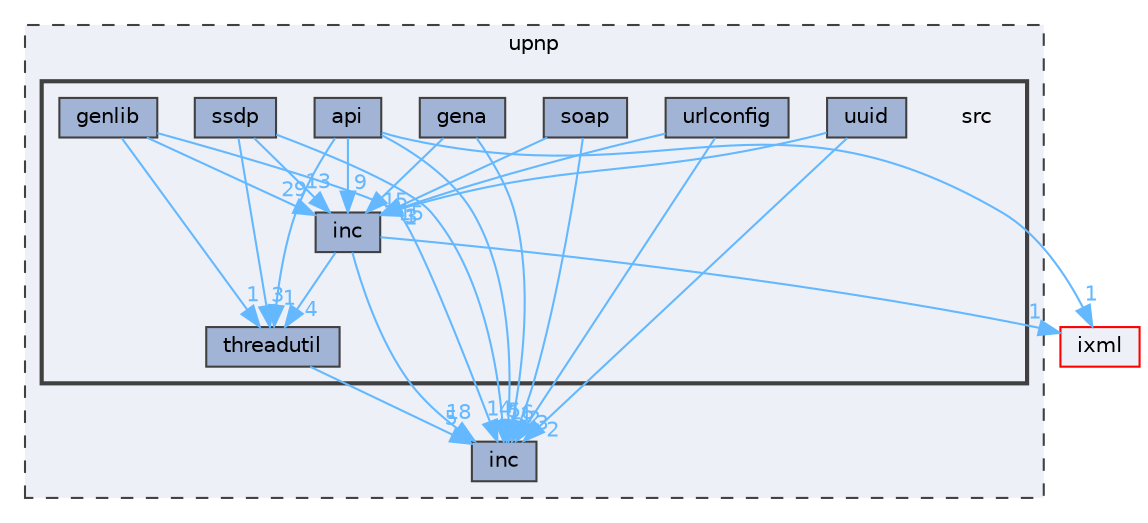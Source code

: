 digraph "/Users/mylhyz/Downloads/libupnp-1.14.18/upnp/src"
{
 // LATEX_PDF_SIZE
  bgcolor="transparent";
  edge [fontname=Helvetica,fontsize=10,labelfontname=Helvetica,labelfontsize=10];
  node [fontname=Helvetica,fontsize=10,shape=box,height=0.2,width=0.4];
  compound=true
  subgraph clusterdir_500eb3075243de088213ee7b504b6a30 {
    graph [ bgcolor="#edf0f7", pencolor="grey25", label="upnp", fontname=Helvetica,fontsize=10 style="filled,dashed", URL="dir_500eb3075243de088213ee7b504b6a30.html",tooltip=""]
  dir_3da35c713fa963ae049913675ac870d6 [label="inc", fillcolor="#a2b4d6", color="grey25", style="filled", URL="dir_3da35c713fa963ae049913675ac870d6.html",tooltip=""];
  subgraph clusterdir_9eafd26b178b581de33acfe950a9348a {
    graph [ bgcolor="#edf0f7", pencolor="grey25", label="", fontname=Helvetica,fontsize=10 style="filled,bold", URL="dir_9eafd26b178b581de33acfe950a9348a.html",tooltip=""]
    dir_9eafd26b178b581de33acfe950a9348a [shape=plaintext, label="src"];
  dir_0f56498dfdcdcadea394486332c777ce [label="api", fillcolor="#a2b4d6", color="grey25", style="filled", URL="dir_0f56498dfdcdcadea394486332c777ce.html",tooltip=""];
  dir_8d38c4281bf487b6160e1ba37212396e [label="gena", fillcolor="#a2b4d6", color="grey25", style="filled", URL="dir_8d38c4281bf487b6160e1ba37212396e.html",tooltip=""];
  dir_09aab03f485c1a046374c9f3e5b75075 [label="genlib", fillcolor="#a2b4d6", color="grey25", style="filled", URL="dir_09aab03f485c1a046374c9f3e5b75075.html",tooltip=""];
  dir_be5f34028fa5c62f24311a29a5bbedc5 [label="inc", fillcolor="#a2b4d6", color="grey25", style="filled", URL="dir_be5f34028fa5c62f24311a29a5bbedc5.html",tooltip=""];
  dir_627ede0795375cbd1a348cc24f21acfb [label="soap", fillcolor="#a2b4d6", color="grey25", style="filled", URL="dir_627ede0795375cbd1a348cc24f21acfb.html",tooltip=""];
  dir_0114cc0f9ef16fd759c9fd4c3f4fa5b6 [label="ssdp", fillcolor="#a2b4d6", color="grey25", style="filled", URL="dir_0114cc0f9ef16fd759c9fd4c3f4fa5b6.html",tooltip=""];
  dir_b55379a609a24e9497a7ea9c4103a8a7 [label="threadutil", fillcolor="#a2b4d6", color="grey25", style="filled", URL="dir_b55379a609a24e9497a7ea9c4103a8a7.html",tooltip=""];
  dir_3c3564b10897610b9cf1781271a2d2ab [label="urlconfig", fillcolor="#a2b4d6", color="grey25", style="filled", URL="dir_3c3564b10897610b9cf1781271a2d2ab.html",tooltip=""];
  dir_67843dc212e769ec495a95a012c3b220 [label="uuid", fillcolor="#a2b4d6", color="grey25", style="filled", URL="dir_67843dc212e769ec495a95a012c3b220.html",tooltip=""];
  }
  }
  dir_31beb016aa6d7229478e8618a61a6722 [label="ixml", fillcolor="#edf0f7", color="red", style="filled", URL="dir_31beb016aa6d7229478e8618a61a6722.html",tooltip=""];
  dir_0f56498dfdcdcadea394486332c777ce->dir_31beb016aa6d7229478e8618a61a6722 [headlabel="1", labeldistance=1.5 headhref="dir_000000_000011.html" href="dir_000000_000011.html" color="steelblue1" fontcolor="steelblue1"];
  dir_0f56498dfdcdcadea394486332c777ce->dir_3da35c713fa963ae049913675ac870d6 [headlabel="16", labeldistance=1.5 headhref="dir_000000_000009.html" href="dir_000000_000009.html" color="steelblue1" fontcolor="steelblue1"];
  dir_0f56498dfdcdcadea394486332c777ce->dir_b55379a609a24e9497a7ea9c4103a8a7 [headlabel="1", labeldistance=1.5 headhref="dir_000000_000021.html" href="dir_000000_000021.html" color="steelblue1" fontcolor="steelblue1"];
  dir_0f56498dfdcdcadea394486332c777ce->dir_be5f34028fa5c62f24311a29a5bbedc5 [headlabel="9", labeldistance=1.5 headhref="dir_000000_000010.html" href="dir_000000_000010.html" color="steelblue1" fontcolor="steelblue1"];
  dir_8d38c4281bf487b6160e1ba37212396e->dir_3da35c713fa963ae049913675ac870d6 [headlabel="1", labeldistance=1.5 headhref="dir_000004_000009.html" href="dir_000004_000009.html" color="steelblue1" fontcolor="steelblue1"];
  dir_8d38c4281bf487b6160e1ba37212396e->dir_be5f34028fa5c62f24311a29a5bbedc5 [headlabel="15", labeldistance=1.5 headhref="dir_000004_000010.html" href="dir_000004_000010.html" color="steelblue1" fontcolor="steelblue1"];
  dir_09aab03f485c1a046374c9f3e5b75075->dir_be5f34028fa5c62f24311a29a5bbedc5 [headlabel="29", labeldistance=1.5 headhref="dir_000005_000010.html" href="dir_000005_000010.html" color="steelblue1" fontcolor="steelblue1"];
  dir_09aab03f485c1a046374c9f3e5b75075->dir_3da35c713fa963ae049913675ac870d6 [headlabel="14", labeldistance=1.5 headhref="dir_000005_000009.html" href="dir_000005_000009.html" color="steelblue1" fontcolor="steelblue1"];
  dir_09aab03f485c1a046374c9f3e5b75075->dir_b55379a609a24e9497a7ea9c4103a8a7 [headlabel="1", labeldistance=1.5 headhref="dir_000005_000021.html" href="dir_000005_000021.html" color="steelblue1" fontcolor="steelblue1"];
  dir_be5f34028fa5c62f24311a29a5bbedc5->dir_31beb016aa6d7229478e8618a61a6722 [headlabel="1", labeldistance=1.5 headhref="dir_000010_000011.html" href="dir_000010_000011.html" color="steelblue1" fontcolor="steelblue1"];
  dir_be5f34028fa5c62f24311a29a5bbedc5->dir_3da35c713fa963ae049913675ac870d6 [headlabel="18", labeldistance=1.5 headhref="dir_000010_000009.html" href="dir_000010_000009.html" color="steelblue1" fontcolor="steelblue1"];
  dir_be5f34028fa5c62f24311a29a5bbedc5->dir_b55379a609a24e9497a7ea9c4103a8a7 [headlabel="4", labeldistance=1.5 headhref="dir_000010_000021.html" href="dir_000010_000021.html" color="steelblue1" fontcolor="steelblue1"];
  dir_627ede0795375cbd1a348cc24f21acfb->dir_3da35c713fa963ae049913675ac870d6 [headlabel="2", labeldistance=1.5 headhref="dir_000017_000009.html" href="dir_000017_000009.html" color="steelblue1" fontcolor="steelblue1"];
  dir_627ede0795375cbd1a348cc24f21acfb->dir_be5f34028fa5c62f24311a29a5bbedc5 [headlabel="15", labeldistance=1.5 headhref="dir_000017_000010.html" href="dir_000017_000010.html" color="steelblue1" fontcolor="steelblue1"];
  dir_0114cc0f9ef16fd759c9fd4c3f4fa5b6->dir_3da35c713fa963ae049913675ac870d6 [headlabel="5", labeldistance=1.5 headhref="dir_000020_000009.html" href="dir_000020_000009.html" color="steelblue1" fontcolor="steelblue1"];
  dir_0114cc0f9ef16fd759c9fd4c3f4fa5b6->dir_b55379a609a24e9497a7ea9c4103a8a7 [headlabel="3", labeldistance=1.5 headhref="dir_000020_000021.html" href="dir_000020_000021.html" color="steelblue1" fontcolor="steelblue1"];
  dir_0114cc0f9ef16fd759c9fd4c3f4fa5b6->dir_be5f34028fa5c62f24311a29a5bbedc5 [headlabel="13", labeldistance=1.5 headhref="dir_000020_000010.html" href="dir_000020_000010.html" color="steelblue1" fontcolor="steelblue1"];
  dir_b55379a609a24e9497a7ea9c4103a8a7->dir_3da35c713fa963ae049913675ac870d6 [headlabel="5", labeldistance=1.5 headhref="dir_000021_000009.html" href="dir_000021_000009.html" color="steelblue1" fontcolor="steelblue1"];
  dir_3c3564b10897610b9cf1781271a2d2ab->dir_3da35c713fa963ae049913675ac870d6 [headlabel="3", labeldistance=1.5 headhref="dir_000024_000009.html" href="dir_000024_000009.html" color="steelblue1" fontcolor="steelblue1"];
  dir_3c3564b10897610b9cf1781271a2d2ab->dir_be5f34028fa5c62f24311a29a5bbedc5 [headlabel="3", labeldistance=1.5 headhref="dir_000024_000010.html" href="dir_000024_000010.html" color="steelblue1" fontcolor="steelblue1"];
  dir_67843dc212e769ec495a95a012c3b220->dir_3da35c713fa963ae049913675ac870d6 [headlabel="2", labeldistance=1.5 headhref="dir_000026_000009.html" href="dir_000026_000009.html" color="steelblue1" fontcolor="steelblue1"];
  dir_67843dc212e769ec495a95a012c3b220->dir_be5f34028fa5c62f24311a29a5bbedc5 [headlabel="1", labeldistance=1.5 headhref="dir_000026_000010.html" href="dir_000026_000010.html" color="steelblue1" fontcolor="steelblue1"];
}
